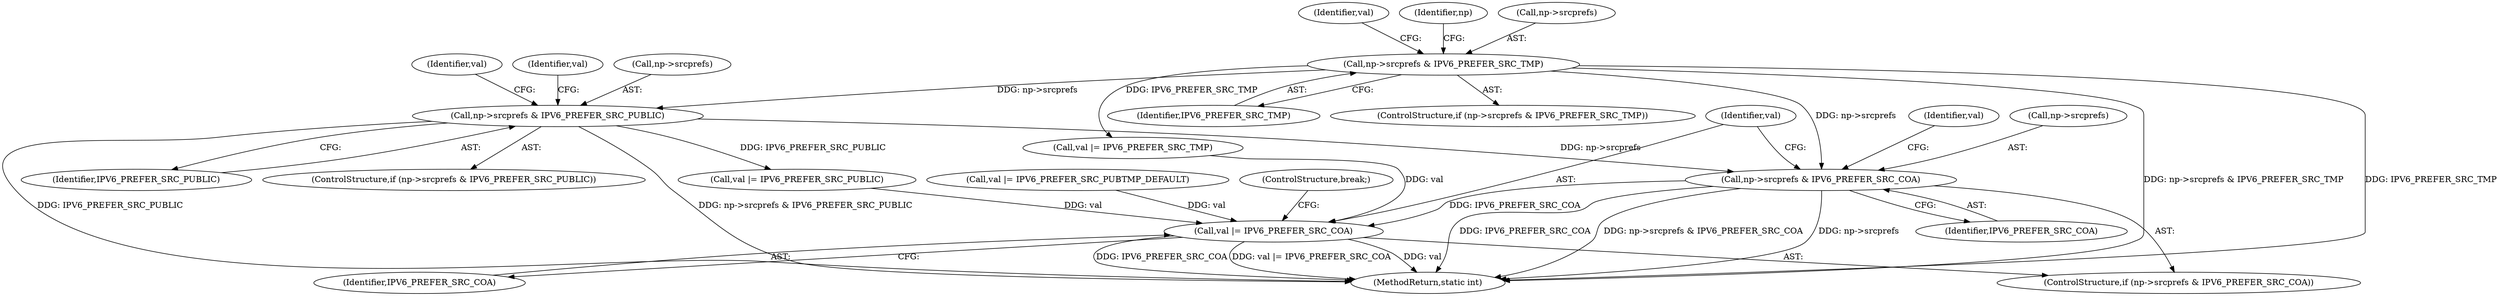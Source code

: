 digraph "0_linux_45f6fad84cc305103b28d73482b344d7f5b76f39_10@pointer" {
"1000983" [label="(Call,np->srcprefs & IPV6_PREFER_SRC_COA)"];
"1000959" [label="(Call,np->srcprefs & IPV6_PREFER_SRC_TMP)"];
"1000969" [label="(Call,np->srcprefs & IPV6_PREFER_SRC_PUBLIC)"];
"1000988" [label="(Call,val |= IPV6_PREFER_SRC_COA)"];
"1000993" [label="(Identifier,val)"];
"1000990" [label="(Identifier,IPV6_PREFER_SRC_COA)"];
"1000973" [label="(Identifier,IPV6_PREFER_SRC_PUBLIC)"];
"1000963" [label="(Identifier,IPV6_PREFER_SRC_TMP)"];
"1000975" [label="(Identifier,val)"];
"1000995" [label="(ControlStructure,break;)"];
"1000959" [label="(Call,np->srcprefs & IPV6_PREFER_SRC_TMP)"];
"1000965" [label="(Identifier,val)"];
"1000989" [label="(Identifier,val)"];
"1000980" [label="(Identifier,val)"];
"1000983" [label="(Call,np->srcprefs & IPV6_PREFER_SRC_COA)"];
"1000988" [label="(Call,val |= IPV6_PREFER_SRC_COA)"];
"1000964" [label="(Call,val |= IPV6_PREFER_SRC_TMP)"];
"1001039" [label="(MethodReturn,static int)"];
"1000958" [label="(ControlStructure,if (np->srcprefs & IPV6_PREFER_SRC_TMP))"];
"1000971" [label="(Identifier,np)"];
"1000968" [label="(ControlStructure,if (np->srcprefs & IPV6_PREFER_SRC_PUBLIC))"];
"1000979" [label="(Call,val |= IPV6_PREFER_SRC_PUBTMP_DEFAULT)"];
"1000982" [label="(ControlStructure,if (np->srcprefs & IPV6_PREFER_SRC_COA))"];
"1000984" [label="(Call,np->srcprefs)"];
"1000960" [label="(Call,np->srcprefs)"];
"1000969" [label="(Call,np->srcprefs & IPV6_PREFER_SRC_PUBLIC)"];
"1000970" [label="(Call,np->srcprefs)"];
"1000974" [label="(Call,val |= IPV6_PREFER_SRC_PUBLIC)"];
"1000987" [label="(Identifier,IPV6_PREFER_SRC_COA)"];
"1000983" -> "1000982"  [label="AST: "];
"1000983" -> "1000987"  [label="CFG: "];
"1000984" -> "1000983"  [label="AST: "];
"1000987" -> "1000983"  [label="AST: "];
"1000989" -> "1000983"  [label="CFG: "];
"1000993" -> "1000983"  [label="CFG: "];
"1000983" -> "1001039"  [label="DDG: np->srcprefs"];
"1000983" -> "1001039"  [label="DDG: IPV6_PREFER_SRC_COA"];
"1000983" -> "1001039"  [label="DDG: np->srcprefs & IPV6_PREFER_SRC_COA"];
"1000959" -> "1000983"  [label="DDG: np->srcprefs"];
"1000969" -> "1000983"  [label="DDG: np->srcprefs"];
"1000983" -> "1000988"  [label="DDG: IPV6_PREFER_SRC_COA"];
"1000959" -> "1000958"  [label="AST: "];
"1000959" -> "1000963"  [label="CFG: "];
"1000960" -> "1000959"  [label="AST: "];
"1000963" -> "1000959"  [label="AST: "];
"1000965" -> "1000959"  [label="CFG: "];
"1000971" -> "1000959"  [label="CFG: "];
"1000959" -> "1001039"  [label="DDG: IPV6_PREFER_SRC_TMP"];
"1000959" -> "1001039"  [label="DDG: np->srcprefs & IPV6_PREFER_SRC_TMP"];
"1000959" -> "1000964"  [label="DDG: IPV6_PREFER_SRC_TMP"];
"1000959" -> "1000969"  [label="DDG: np->srcprefs"];
"1000969" -> "1000968"  [label="AST: "];
"1000969" -> "1000973"  [label="CFG: "];
"1000970" -> "1000969"  [label="AST: "];
"1000973" -> "1000969"  [label="AST: "];
"1000975" -> "1000969"  [label="CFG: "];
"1000980" -> "1000969"  [label="CFG: "];
"1000969" -> "1001039"  [label="DDG: np->srcprefs & IPV6_PREFER_SRC_PUBLIC"];
"1000969" -> "1001039"  [label="DDG: IPV6_PREFER_SRC_PUBLIC"];
"1000969" -> "1000974"  [label="DDG: IPV6_PREFER_SRC_PUBLIC"];
"1000988" -> "1000982"  [label="AST: "];
"1000988" -> "1000990"  [label="CFG: "];
"1000989" -> "1000988"  [label="AST: "];
"1000990" -> "1000988"  [label="AST: "];
"1000995" -> "1000988"  [label="CFG: "];
"1000988" -> "1001039"  [label="DDG: val |= IPV6_PREFER_SRC_COA"];
"1000988" -> "1001039"  [label="DDG: val"];
"1000988" -> "1001039"  [label="DDG: IPV6_PREFER_SRC_COA"];
"1000964" -> "1000988"  [label="DDG: val"];
"1000974" -> "1000988"  [label="DDG: val"];
"1000979" -> "1000988"  [label="DDG: val"];
}
